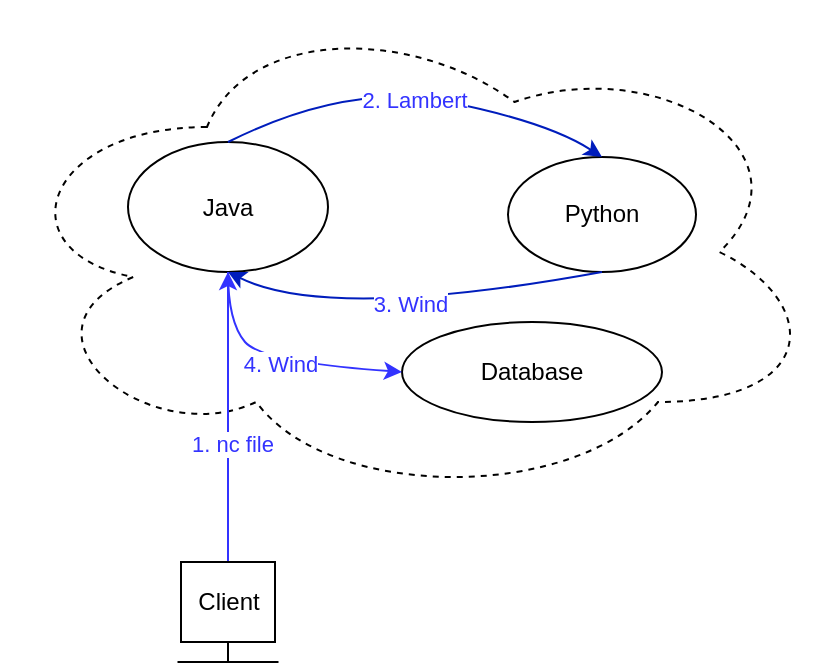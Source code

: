 <mxfile version="13.4.9" type="github">
  <diagram id="-0efD6s_99DI-qLthpQG" name="Page-1">
    <mxGraphModel dx="474" dy="468" grid="1" gridSize="10" guides="1" tooltips="1" connect="1" arrows="1" fold="1" page="1" pageScale="1" pageWidth="827" pageHeight="1169" math="0" shadow="0">
      <root>
        <mxCell id="0" />
        <mxCell id="1" parent="0" />
        <mxCell id="yYBcx5hwm8SKsB5ftdqj-2" value="" style="ellipse;shape=cloud;whiteSpace=wrap;html=1;dashed=1;" vertex="1" parent="1">
          <mxGeometry x="190" y="130" width="410" height="250" as="geometry" />
        </mxCell>
        <mxCell id="yYBcx5hwm8SKsB5ftdqj-3" value="Java" style="ellipse;whiteSpace=wrap;html=1;" vertex="1" parent="1">
          <mxGeometry x="253" y="200" width="100" height="65" as="geometry" />
        </mxCell>
        <mxCell id="yYBcx5hwm8SKsB5ftdqj-4" value="Python" style="ellipse;whiteSpace=wrap;html=1;" vertex="1" parent="1">
          <mxGeometry x="443" y="207.5" width="94" height="57.5" as="geometry" />
        </mxCell>
        <mxCell id="yYBcx5hwm8SKsB5ftdqj-5" value="" style="endArrow=classic;html=1;exitX=0.5;exitY=0;exitDx=0;exitDy=0;entryX=0.5;entryY=0;entryDx=0;entryDy=0;curved=1;fillColor=#0050ef;strokeColor=#001DBC;" edge="1" parent="1" source="yYBcx5hwm8SKsB5ftdqj-3" target="yYBcx5hwm8SKsB5ftdqj-4">
          <mxGeometry width="50" height="50" relative="1" as="geometry">
            <mxPoint x="373" y="400" as="sourcePoint" />
            <mxPoint x="423" y="350" as="targetPoint" />
            <Array as="points">
              <mxPoint x="363" y="170" />
              <mxPoint x="463" y="190" />
            </Array>
          </mxGeometry>
        </mxCell>
        <mxCell id="yYBcx5hwm8SKsB5ftdqj-7" value="&lt;font color=&quot;#3333ff&quot;&gt;2. Lambert&lt;/font&gt;" style="edgeLabel;html=1;align=center;verticalAlign=middle;resizable=0;points=[];" vertex="1" connectable="0" parent="yYBcx5hwm8SKsB5ftdqj-5">
          <mxGeometry x="-0.003" y="-2" relative="1" as="geometry">
            <mxPoint as="offset" />
          </mxGeometry>
        </mxCell>
        <mxCell id="yYBcx5hwm8SKsB5ftdqj-8" value="" style="curved=1;endArrow=classic;html=1;exitX=0.5;exitY=1;exitDx=0;exitDy=0;entryX=0.5;entryY=1;entryDx=0;entryDy=0;fillColor=#0050ef;strokeColor=#001DBC;" edge="1" parent="1" source="yYBcx5hwm8SKsB5ftdqj-4" target="yYBcx5hwm8SKsB5ftdqj-3">
          <mxGeometry width="50" height="50" relative="1" as="geometry">
            <mxPoint x="303.0" y="265" as="sourcePoint" />
            <mxPoint x="490" y="272.5" as="targetPoint" />
            <Array as="points">
              <mxPoint x="353" y="290" />
            </Array>
          </mxGeometry>
        </mxCell>
        <mxCell id="yYBcx5hwm8SKsB5ftdqj-9" value="&lt;font color=&quot;#3333ff&quot;&gt;3. Wind&lt;/font&gt;" style="edgeLabel;html=1;align=center;verticalAlign=middle;resizable=0;points=[];" vertex="1" connectable="0" parent="yYBcx5hwm8SKsB5ftdqj-8">
          <mxGeometry x="-0.003" y="-2" relative="1" as="geometry">
            <mxPoint as="offset" />
          </mxGeometry>
        </mxCell>
        <mxCell id="yYBcx5hwm8SKsB5ftdqj-10" value="Database" style="ellipse;whiteSpace=wrap;html=1;" vertex="1" parent="1">
          <mxGeometry x="390" y="290" width="130" height="50" as="geometry" />
        </mxCell>
        <mxCell id="yYBcx5hwm8SKsB5ftdqj-11" value="&lt;font color=&quot;#3333ff&quot;&gt;4. Wind&lt;/font&gt;" style="curved=1;endArrow=classic;html=1;entryX=0;entryY=0.5;entryDx=0;entryDy=0;exitX=0.5;exitY=1;exitDx=0;exitDy=0;strokeColor=#3333FF;" edge="1" parent="1" source="yYBcx5hwm8SKsB5ftdqj-3" target="yYBcx5hwm8SKsB5ftdqj-10">
          <mxGeometry width="50" height="50" relative="1" as="geometry">
            <mxPoint x="278" y="340" as="sourcePoint" />
            <mxPoint x="328" y="290" as="targetPoint" />
            <Array as="points">
              <mxPoint x="303" y="290" />
              <mxPoint x="320" y="310" />
            </Array>
          </mxGeometry>
        </mxCell>
        <mxCell id="yYBcx5hwm8SKsB5ftdqj-16" value="" style="edgeStyle=orthogonalEdgeStyle;rounded=0;orthogonalLoop=1;jettySize=auto;html=1;strokeColor=#3333FF;" edge="1" parent="1" source="yYBcx5hwm8SKsB5ftdqj-12" target="yYBcx5hwm8SKsB5ftdqj-3">
          <mxGeometry relative="1" as="geometry" />
        </mxCell>
        <mxCell id="yYBcx5hwm8SKsB5ftdqj-17" value="&lt;font color=&quot;#3333ff&quot;&gt;1. nc file&lt;/font&gt;" style="edgeLabel;html=1;align=center;verticalAlign=middle;resizable=0;points=[];" vertex="1" connectable="0" parent="yYBcx5hwm8SKsB5ftdqj-16">
          <mxGeometry x="-0.189" y="-2" relative="1" as="geometry">
            <mxPoint as="offset" />
          </mxGeometry>
        </mxCell>
        <mxCell id="yYBcx5hwm8SKsB5ftdqj-12" value="Client" style="rounded=0;whiteSpace=wrap;html=1;" vertex="1" parent="1">
          <mxGeometry x="279.5" y="410" width="47" height="40" as="geometry" />
        </mxCell>
        <mxCell id="yYBcx5hwm8SKsB5ftdqj-13" value="" style="endArrow=none;html=1;" edge="1" parent="1">
          <mxGeometry width="50" height="50" relative="1" as="geometry">
            <mxPoint x="277.75" y="460" as="sourcePoint" />
            <mxPoint x="328.25" y="460" as="targetPoint" />
            <Array as="points">
              <mxPoint x="300" y="460" />
            </Array>
          </mxGeometry>
        </mxCell>
        <mxCell id="yYBcx5hwm8SKsB5ftdqj-18" value="" style="endArrow=none;html=1;exitX=0.5;exitY=1;exitDx=0;exitDy=0;" edge="1" parent="1" source="yYBcx5hwm8SKsB5ftdqj-12">
          <mxGeometry width="50" height="50" relative="1" as="geometry">
            <mxPoint x="280" y="430" as="sourcePoint" />
            <mxPoint x="303" y="460" as="targetPoint" />
          </mxGeometry>
        </mxCell>
      </root>
    </mxGraphModel>
  </diagram>
</mxfile>
